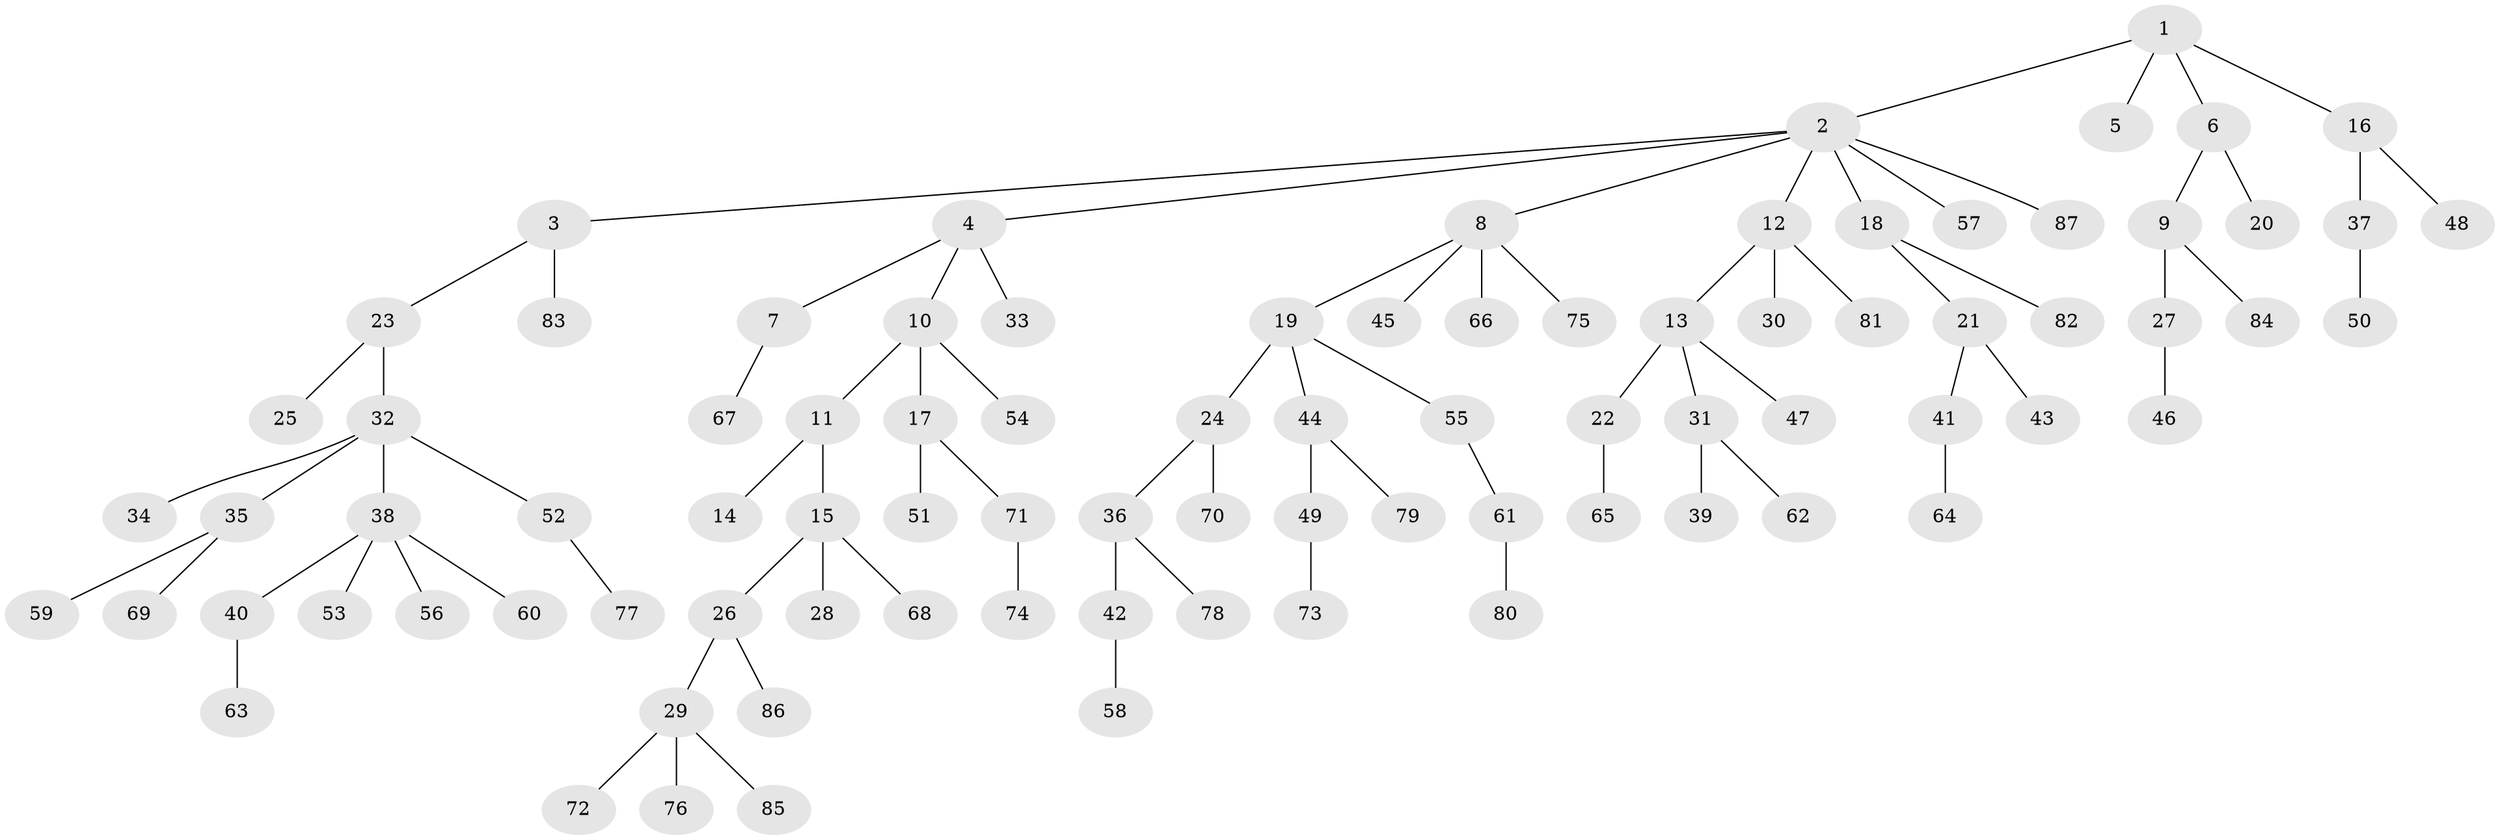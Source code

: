 // Generated by graph-tools (version 1.1) at 2025/50/03/09/25 03:50:17]
// undirected, 87 vertices, 86 edges
graph export_dot {
graph [start="1"]
  node [color=gray90,style=filled];
  1;
  2;
  3;
  4;
  5;
  6;
  7;
  8;
  9;
  10;
  11;
  12;
  13;
  14;
  15;
  16;
  17;
  18;
  19;
  20;
  21;
  22;
  23;
  24;
  25;
  26;
  27;
  28;
  29;
  30;
  31;
  32;
  33;
  34;
  35;
  36;
  37;
  38;
  39;
  40;
  41;
  42;
  43;
  44;
  45;
  46;
  47;
  48;
  49;
  50;
  51;
  52;
  53;
  54;
  55;
  56;
  57;
  58;
  59;
  60;
  61;
  62;
  63;
  64;
  65;
  66;
  67;
  68;
  69;
  70;
  71;
  72;
  73;
  74;
  75;
  76;
  77;
  78;
  79;
  80;
  81;
  82;
  83;
  84;
  85;
  86;
  87;
  1 -- 2;
  1 -- 5;
  1 -- 6;
  1 -- 16;
  2 -- 3;
  2 -- 4;
  2 -- 8;
  2 -- 12;
  2 -- 18;
  2 -- 57;
  2 -- 87;
  3 -- 23;
  3 -- 83;
  4 -- 7;
  4 -- 10;
  4 -- 33;
  6 -- 9;
  6 -- 20;
  7 -- 67;
  8 -- 19;
  8 -- 45;
  8 -- 66;
  8 -- 75;
  9 -- 27;
  9 -- 84;
  10 -- 11;
  10 -- 17;
  10 -- 54;
  11 -- 14;
  11 -- 15;
  12 -- 13;
  12 -- 30;
  12 -- 81;
  13 -- 22;
  13 -- 31;
  13 -- 47;
  15 -- 26;
  15 -- 28;
  15 -- 68;
  16 -- 37;
  16 -- 48;
  17 -- 51;
  17 -- 71;
  18 -- 21;
  18 -- 82;
  19 -- 24;
  19 -- 44;
  19 -- 55;
  21 -- 41;
  21 -- 43;
  22 -- 65;
  23 -- 25;
  23 -- 32;
  24 -- 36;
  24 -- 70;
  26 -- 29;
  26 -- 86;
  27 -- 46;
  29 -- 72;
  29 -- 76;
  29 -- 85;
  31 -- 39;
  31 -- 62;
  32 -- 34;
  32 -- 35;
  32 -- 38;
  32 -- 52;
  35 -- 59;
  35 -- 69;
  36 -- 42;
  36 -- 78;
  37 -- 50;
  38 -- 40;
  38 -- 53;
  38 -- 56;
  38 -- 60;
  40 -- 63;
  41 -- 64;
  42 -- 58;
  44 -- 49;
  44 -- 79;
  49 -- 73;
  52 -- 77;
  55 -- 61;
  61 -- 80;
  71 -- 74;
}
